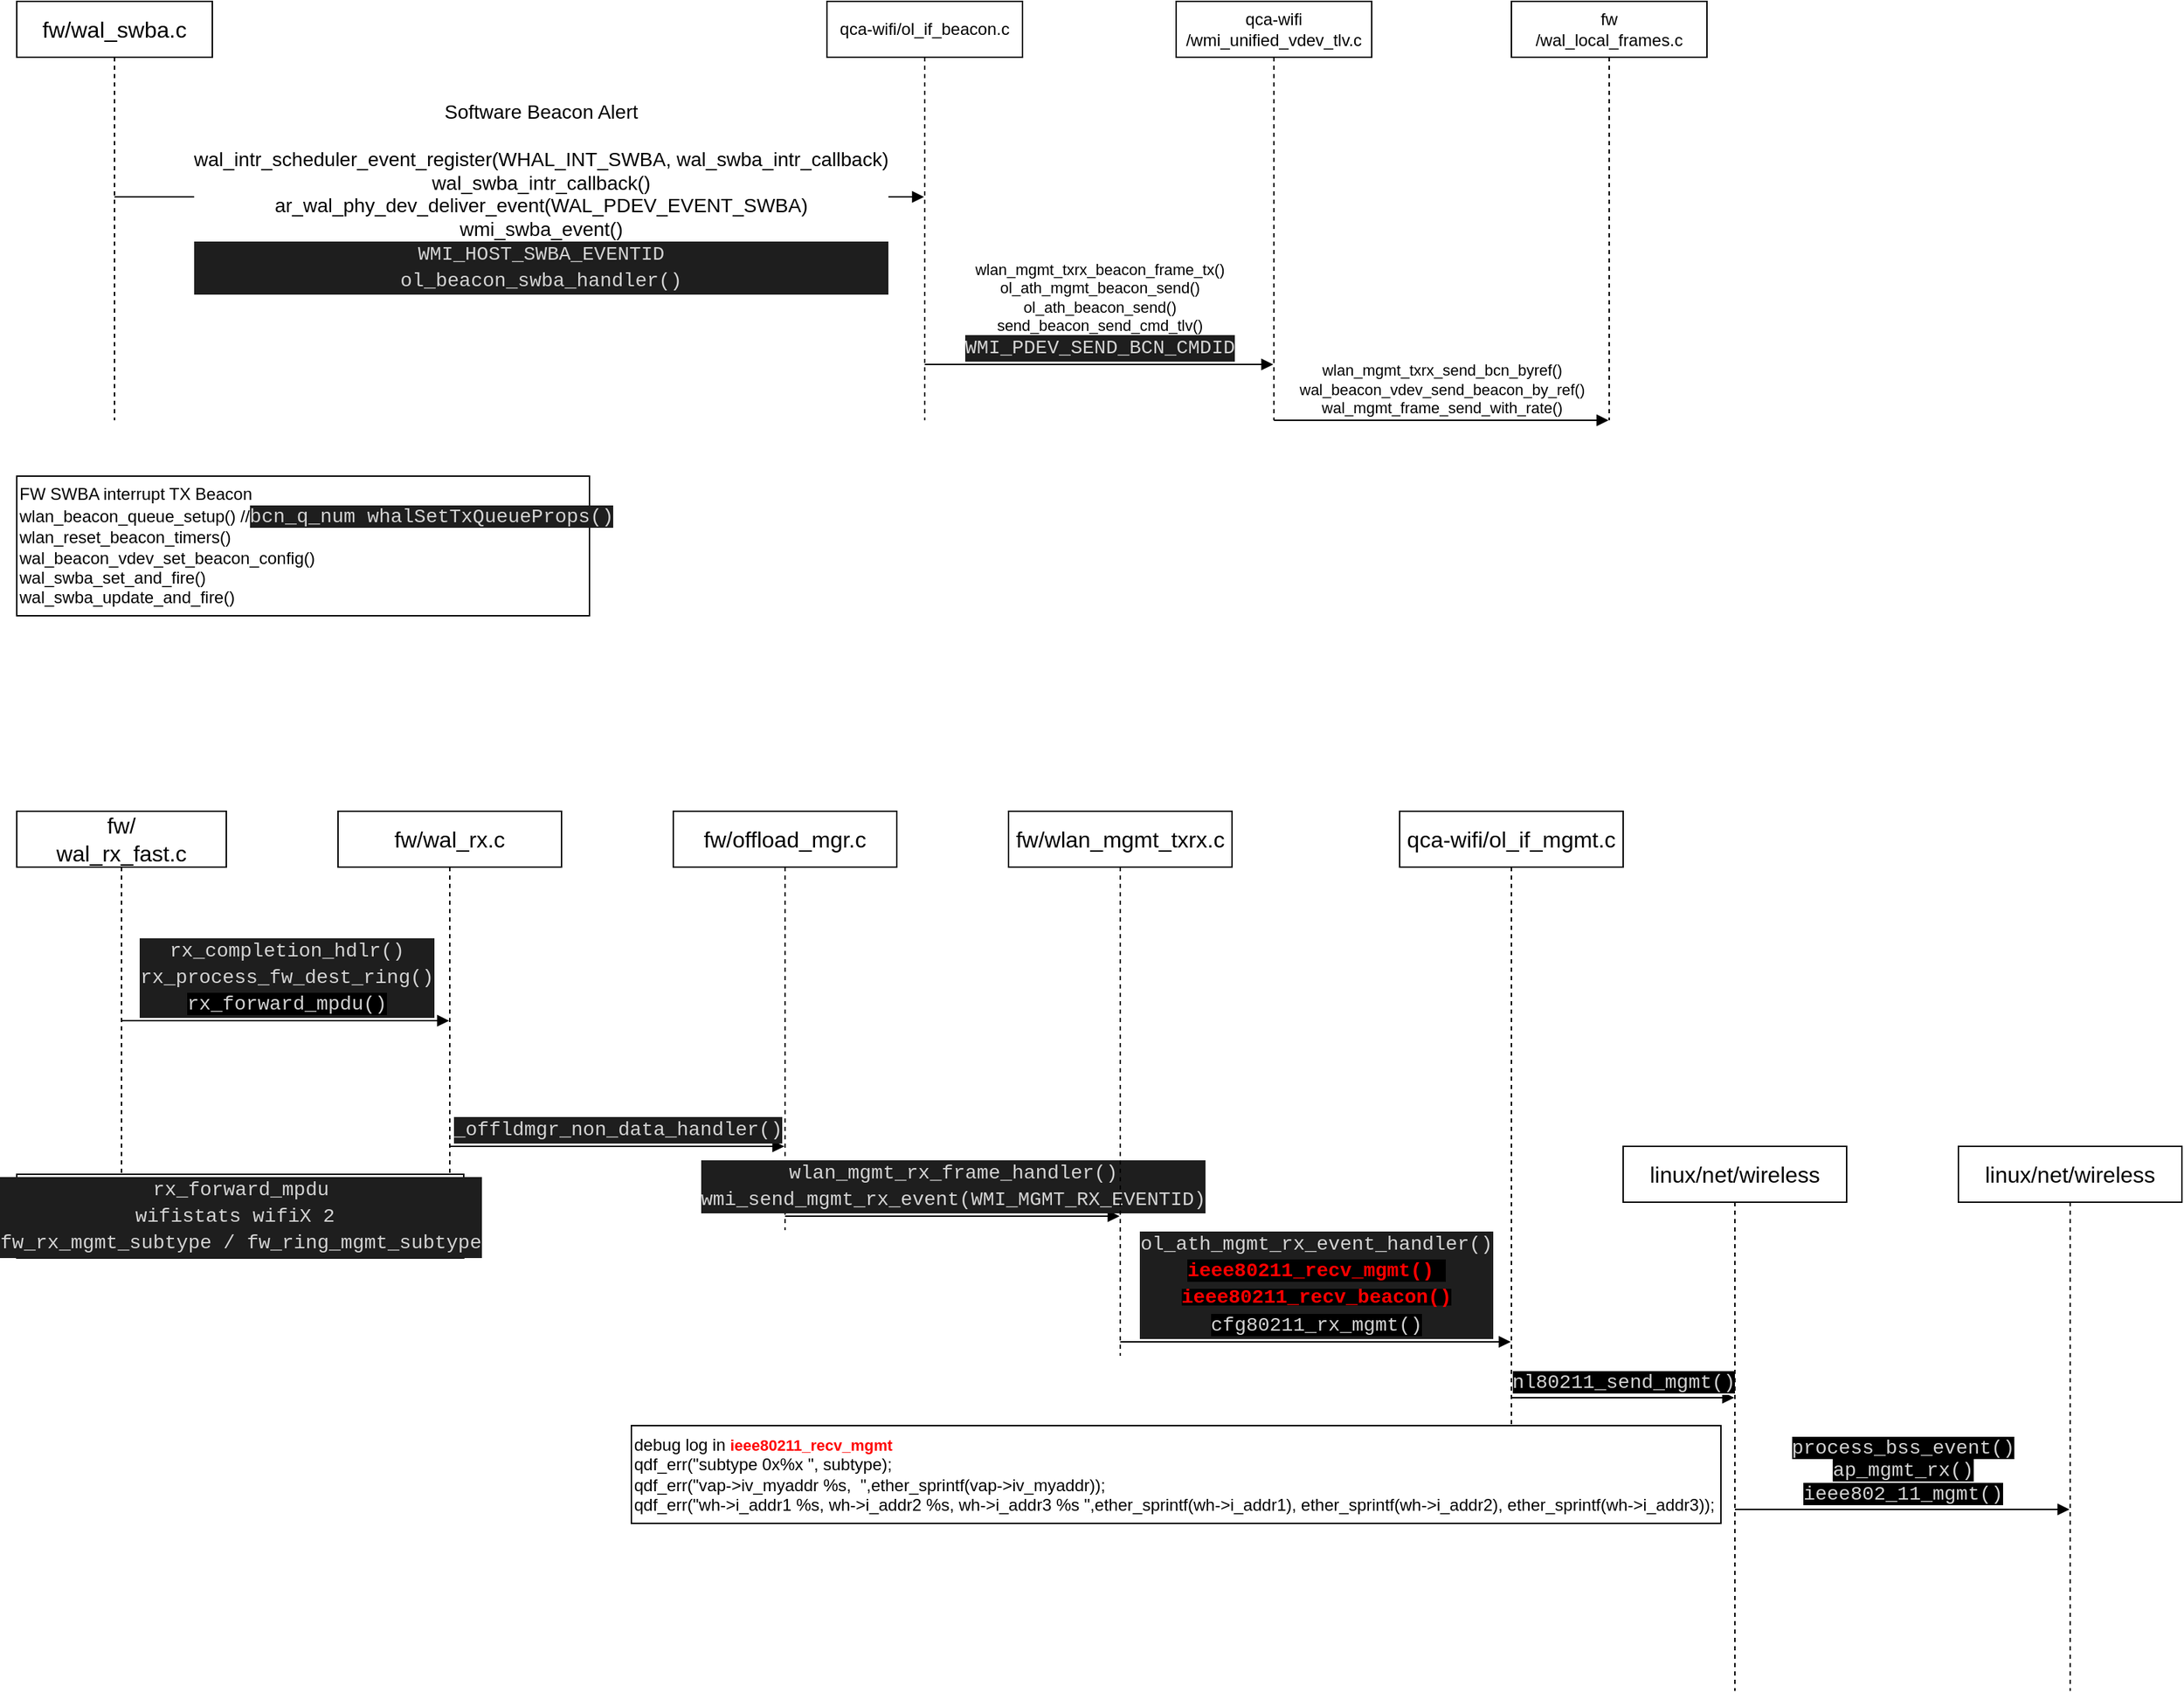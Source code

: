 <mxfile version="13.9.9" type="device"><diagram id="fvDDekEmbignOy4AMm00" name="Page-1"><mxGraphModel dx="3588" dy="1706" grid="1" gridSize="10" guides="1" tooltips="1" connect="1" arrows="1" fold="1" page="1" pageScale="1" pageWidth="850" pageHeight="1100" math="0" shadow="0"><root><mxCell id="0"/><mxCell id="1" parent="0"/><mxCell id="z63idPwG04g_SIN7Ef7k-56" value="&lt;font size=&quot;3&quot;&gt;fw/wal_swba.c&lt;/font&gt;" style="shape=umlLifeline;perimeter=lifelinePerimeter;whiteSpace=wrap;html=1;container=1;collapsible=0;recursiveResize=0;outlineConnect=0;" parent="1" vertex="1"><mxGeometry x="-2550" y="-1100" width="140" height="300" as="geometry"/></mxCell><mxCell id="z63idPwG04g_SIN7Ef7k-58" value="&lt;pre style=&quot;border: 0px ; margin-top: 0px ; margin-bottom: 0px&quot;&gt;&lt;br&gt;&lt;/pre&gt;&lt;pre style=&quot;border: 0px ; margin-top: 0px ; margin-bottom: 0px&quot;&gt;&lt;pre style=&quot;border: 0px ; margin-top: 0px ; margin-bottom: 0px&quot;&gt;&lt;/pre&gt;&lt;/pre&gt;" style="html=1;verticalAlign=bottom;endArrow=block;" parent="z63idPwG04g_SIN7Ef7k-56" target="z63idPwG04g_SIN7Ef7k-57" edge="1"><mxGeometry width="80" relative="1" as="geometry"><mxPoint x="70" y="140" as="sourcePoint"/><mxPoint x="150" y="140" as="targetPoint"/></mxGeometry></mxCell><mxCell id="z63idPwG04g_SIN7Ef7k-61" value="&lt;div style=&quot;font-size: 14px&quot;&gt;&lt;font style=&quot;font-size: 14px&quot;&gt;Software Beacon Alert&lt;/font&gt;&lt;/div&gt;&lt;div style=&quot;font-size: 14px&quot;&gt;&lt;br&gt;&lt;/div&gt;&lt;div style=&quot;font-size: 14px&quot;&gt;&lt;font style=&quot;font-size: 14px&quot;&gt;wal_intr_scheduler_event_register(WHAL_INT_SWBA, wal_swba_intr_callback)&lt;/font&gt;&lt;/div&gt;&lt;div style=&quot;font-size: 14px&quot;&gt;&lt;font style=&quot;font-size: 14px&quot;&gt;wal_swba_intr_callback()&lt;/font&gt;&lt;/div&gt;&lt;div style=&quot;font-size: 14px&quot;&gt;&lt;font style=&quot;font-size: 14px&quot;&gt;ar_wal_phy_dev_deliver_event(WAL_PDEV_EVENT_SWBA)&lt;/font&gt;&lt;/div&gt;&lt;div style=&quot;font-size: 14px&quot;&gt;&lt;font style=&quot;font-size: 14px&quot;&gt;wmi_swba_event()&lt;/font&gt;&lt;/div&gt;&lt;div style=&quot;font-size: 14px&quot;&gt;&lt;div style=&quot;color: rgb(212 , 212 , 212) ; background-color: rgb(30 , 30 , 30) ; font-family: &amp;#34;consolas&amp;#34; , &amp;#34;courier new&amp;#34; , monospace ; line-height: 19px&quot;&gt;&lt;font style=&quot;font-size: 14px&quot;&gt;WMI_HOST_SWBA_EVENTID&lt;/font&gt;&lt;/div&gt;&lt;/div&gt;&lt;div style=&quot;color: rgb(212 , 212 , 212) ; background-color: rgb(30 , 30 , 30) ; font-family: &amp;#34;consolas&amp;#34; , &amp;#34;courier new&amp;#34; , monospace ; line-height: 19px ; font-size: 14px&quot;&gt;&lt;div style=&quot;font-family: &amp;#34;consolas&amp;#34; , &amp;#34;courier new&amp;#34; , monospace ; line-height: 19px&quot;&gt;&lt;font style=&quot;font-size: 14px&quot;&gt;ol_beacon_swba_handler()&lt;/font&gt;&lt;/div&gt;&lt;/div&gt;" style="edgeLabel;html=1;align=center;verticalAlign=middle;resizable=0;points=[];" parent="z63idPwG04g_SIN7Ef7k-58" vertex="1" connectable="0"><mxGeometry x="0.198" y="-2" relative="1" as="geometry"><mxPoint x="-41.76" y="-2" as="offset"/></mxGeometry></mxCell><mxCell id="z63idPwG04g_SIN7Ef7k-57" value="&lt;span&gt;qca-wifi/ol_if_beacon.c&lt;/span&gt;" style="shape=umlLifeline;perimeter=lifelinePerimeter;whiteSpace=wrap;html=1;container=1;collapsible=0;recursiveResize=0;outlineConnect=0;" parent="1" vertex="1"><mxGeometry x="-1970" y="-1100" width="140" height="300" as="geometry"/></mxCell><mxCell id="bqaMospwDmnaHsVhfMYu-2" value="&lt;div&gt;wlan_mgmt_txrx_beacon_frame_tx()&lt;/div&gt;&lt;div&gt;ol_ath_mgmt_beacon_send()&lt;/div&gt;&lt;div&gt;ol_ath_beacon_send()&lt;/div&gt;&lt;div&gt;send_beacon_send_cmd_tlv()&lt;/div&gt;&lt;div&gt;&lt;div style=&quot;color: rgb(212 , 212 , 212) ; background-color: rgb(30 , 30 , 30) ; font-family: &amp;#34;consolas&amp;#34; , &amp;#34;courier new&amp;#34; , monospace ; font-size: 14px ; line-height: 19px&quot;&gt;WMI_PDEV_SEND_BCN_CMDID&lt;/div&gt;&lt;/div&gt;" style="html=1;verticalAlign=bottom;endArrow=block;" edge="1" parent="z63idPwG04g_SIN7Ef7k-57" target="bqaMospwDmnaHsVhfMYu-1"><mxGeometry width="80" relative="1" as="geometry"><mxPoint x="70" y="260" as="sourcePoint"/><mxPoint x="150" y="260" as="targetPoint"/></mxGeometry></mxCell><mxCell id="zVfUf4MWPzpa-qCESQ7n-8" value="&lt;font size=&quot;3&quot;&gt;fw/&lt;br&gt;wal_rx_fast.c&lt;/font&gt;" style="shape=umlLifeline;perimeter=lifelinePerimeter;whiteSpace=wrap;html=1;container=1;collapsible=0;recursiveResize=0;outlineConnect=0;" parent="1" vertex="1"><mxGeometry x="-2550" y="-520" width="150" height="300" as="geometry"/></mxCell><mxCell id="zVfUf4MWPzpa-qCESQ7n-11" value="&lt;span style=&quot;font-size: medium&quot;&gt;fw/&lt;/span&gt;&lt;span style=&quot;font-size: medium&quot;&gt;wal_rx.c&lt;/span&gt;" style="shape=umlLifeline;perimeter=lifelinePerimeter;whiteSpace=wrap;html=1;container=1;collapsible=0;recursiveResize=0;outlineConnect=0;" parent="1" vertex="1"><mxGeometry x="-2320" y="-520" width="160" height="300" as="geometry"/></mxCell><mxCell id="zVfUf4MWPzpa-qCESQ7n-14" value="&lt;div style=&quot;color: rgb(212 , 212 , 212) ; background-color: rgb(30 , 30 , 30) ; font-family: &amp;#34;consolas&amp;#34; , &amp;#34;courier new&amp;#34; , monospace ; font-size: 14px ; line-height: 19px&quot;&gt;_offldmgr_non_data_handler()&lt;/div&gt;" style="html=1;verticalAlign=bottom;endArrow=block;" parent="zVfUf4MWPzpa-qCESQ7n-11" target="zVfUf4MWPzpa-qCESQ7n-13" edge="1"><mxGeometry width="80" relative="1" as="geometry"><mxPoint x="80" y="240" as="sourcePoint"/><mxPoint x="160" y="240" as="targetPoint"/></mxGeometry></mxCell><mxCell id="zVfUf4MWPzpa-qCESQ7n-12" value="&lt;div style=&quot;color: rgb(212 , 212 , 212) ; background-color: rgb(30 , 30 , 30) ; font-family: &amp;#34;consolas&amp;#34; , &amp;#34;courier new&amp;#34; , monospace ; font-size: 14px ; line-height: 19px&quot;&gt;rx_completion_hdlr()&lt;/div&gt;&lt;div style=&quot;color: rgb(212 , 212 , 212) ; background-color: rgb(30 , 30 , 30) ; font-family: &amp;#34;consolas&amp;#34; , &amp;#34;courier new&amp;#34; , monospace ; font-size: 14px ; line-height: 19px&quot;&gt;&lt;div style=&quot;font-family: &amp;#34;consolas&amp;#34; , &amp;#34;courier new&amp;#34; , monospace ; line-height: 19px&quot;&gt;rx_process_fw_dest_ring()&lt;/div&gt;&lt;div style=&quot;font-family: &amp;#34;consolas&amp;#34; , &amp;#34;courier new&amp;#34; , monospace ; line-height: 19px&quot;&gt;&lt;span style=&quot;color: rgb(211 , 211 , 211) ; font-family: &amp;#34;consolas&amp;#34; , &amp;#34;bitstream vera sans mono&amp;#34; , &amp;#34;courier new&amp;#34; , &amp;#34;courier&amp;#34; , monospace ; text-align: left ; background-color: rgb(0 , 0 , 0)&quot;&gt;rx_forward_mpdu()&lt;/span&gt;&lt;br&gt;&lt;/div&gt;&lt;/div&gt;" style="html=1;verticalAlign=bottom;endArrow=block;" parent="1" source="zVfUf4MWPzpa-qCESQ7n-8" target="zVfUf4MWPzpa-qCESQ7n-11" edge="1"><mxGeometry width="80" relative="1" as="geometry"><mxPoint x="-2470" y="-360" as="sourcePoint"/><mxPoint x="-2390" y="-360" as="targetPoint"/></mxGeometry></mxCell><mxCell id="zVfUf4MWPzpa-qCESQ7n-13" value="&lt;span style=&quot;font-size: medium&quot;&gt;fw/&lt;/span&gt;&lt;span style=&quot;font-size: medium&quot;&gt;offload_mgr.c&lt;/span&gt;" style="shape=umlLifeline;perimeter=lifelinePerimeter;whiteSpace=wrap;html=1;container=1;collapsible=0;recursiveResize=0;outlineConnect=0;" parent="1" vertex="1"><mxGeometry x="-2080" y="-520" width="160" height="300" as="geometry"/></mxCell><mxCell id="zVfUf4MWPzpa-qCESQ7n-18" value="&lt;div style=&quot;color: rgb(212 , 212 , 212) ; background-color: rgb(30 , 30 , 30) ; font-family: &amp;#34;consolas&amp;#34; , &amp;#34;courier new&amp;#34; , monospace ; font-size: 14px ; line-height: 19px&quot;&gt;wlan_mgmt_rx_frame_handler()&lt;/div&gt;&lt;div style=&quot;color: rgb(212 , 212 , 212) ; background-color: rgb(30 , 30 , 30) ; font-family: &amp;#34;consolas&amp;#34; , &amp;#34;courier new&amp;#34; , monospace ; font-size: 14px ; line-height: 19px&quot;&gt;&lt;div style=&quot;line-height: 19px&quot;&gt;wmi_send_mgmt_rx_event(WMI_MGMT_RX_EVENTID)&lt;/div&gt;&lt;/div&gt;" style="html=1;verticalAlign=bottom;endArrow=block;" parent="zVfUf4MWPzpa-qCESQ7n-13" target="zVfUf4MWPzpa-qCESQ7n-15" edge="1"><mxGeometry width="80" relative="1" as="geometry"><mxPoint x="80" y="290" as="sourcePoint"/><mxPoint x="160" y="290" as="targetPoint"/></mxGeometry></mxCell><mxCell id="zVfUf4MWPzpa-qCESQ7n-15" value="&lt;span style=&quot;font-size: medium&quot;&gt;fw/&lt;/span&gt;&lt;span style=&quot;font-size: medium&quot;&gt;wlan_mgmt_txrx.c&lt;/span&gt;" style="shape=umlLifeline;perimeter=lifelinePerimeter;whiteSpace=wrap;html=1;container=1;collapsible=0;recursiveResize=0;outlineConnect=0;" parent="1" vertex="1"><mxGeometry x="-1840" y="-520" width="160" height="390" as="geometry"/></mxCell><mxCell id="zVfUf4MWPzpa-qCESQ7n-20" value="&lt;div style=&quot;color: rgb(212 , 212 , 212) ; background-color: rgb(30 , 30 , 30) ; font-family: &amp;#34;consolas&amp;#34; , &amp;#34;courier new&amp;#34; , monospace ; font-size: 14px ; line-height: 19px&quot;&gt;ol_ath_mgmt_rx_event_handler()&lt;/div&gt;&lt;div style=&quot;background-color: rgb(30 , 30 , 30) ; font-family: &amp;#34;consolas&amp;#34; , &amp;#34;courier new&amp;#34; , monospace ; font-size: 14px ; line-height: 19px&quot;&gt;&lt;span style=&quot;font-family: &amp;#34;consolas&amp;#34; , &amp;#34;bitstream vera sans mono&amp;#34; , &amp;#34;courier new&amp;#34; , &amp;#34;courier&amp;#34; , monospace ; text-align: left ; background-color: rgb(0 , 0 , 0)&quot;&gt;&lt;b&gt;&lt;font color=&quot;#ff0000&quot;&gt;ieee80211_recv_mgmt()&amp;nbsp;&lt;/font&gt;&lt;/b&gt;&lt;/span&gt;&lt;br&gt;&lt;/div&gt;&lt;div style=&quot;background-color: rgb(30 , 30 , 30) ; line-height: 19px&quot;&gt;&lt;span style=&quot;text-align: left ; background-color: rgb(0 , 0 , 0)&quot;&gt;&lt;font color=&quot;#ff0000&quot;&gt;&lt;font face=&quot;consolas, bitstream vera sans mono, courier new, courier, monospace&quot;&gt;&lt;span style=&quot;font-size: 14px&quot;&gt;&lt;b&gt;ieee80211_recv_beacon()&lt;/b&gt;&lt;/span&gt;&lt;/font&gt;&lt;br&gt;&lt;/font&gt;&lt;/span&gt;&lt;/div&gt;&lt;div style=&quot;color: rgb(212 , 212 , 212) ; background-color: rgb(30 , 30 , 30) ; font-family: &amp;#34;consolas&amp;#34; , &amp;#34;courier new&amp;#34; , monospace ; font-size: 14px ; line-height: 19px&quot;&gt;&lt;span style=&quot;color: rgb(211 , 211 , 211) ; font-family: &amp;#34;consolas&amp;#34; , &amp;#34;bitstream vera sans mono&amp;#34; , &amp;#34;courier new&amp;#34; , &amp;#34;courier&amp;#34; , monospace ; text-align: left ; background-color: rgb(0 , 0 , 0)&quot;&gt;cfg80211_rx_mgmt()&lt;/span&gt;&lt;span style=&quot;color: rgb(211 , 211 , 211) ; font-family: &amp;#34;consolas&amp;#34; , &amp;#34;bitstream vera sans mono&amp;#34; , &amp;#34;courier new&amp;#34; , &amp;#34;courier&amp;#34; , monospace ; text-align: left ; background-color: rgb(0 , 0 , 0)&quot;&gt;&lt;br&gt;&lt;/span&gt;&lt;/div&gt;" style="html=1;verticalAlign=bottom;endArrow=block;" parent="zVfUf4MWPzpa-qCESQ7n-15" target="zVfUf4MWPzpa-qCESQ7n-19" edge="1"><mxGeometry width="80" relative="1" as="geometry"><mxPoint x="80" y="380" as="sourcePoint"/><mxPoint x="160" y="380" as="targetPoint"/></mxGeometry></mxCell><mxCell id="zVfUf4MWPzpa-qCESQ7n-17" value="&lt;div style=&quot;color: rgb(212 , 212 , 212) ; background-color: rgb(30 , 30 , 30) ; font-family: &amp;#34;consolas&amp;#34; , &amp;#34;courier new&amp;#34; , monospace ; font-size: 14px ; line-height: 19px&quot;&gt;rx_forward_mpdu&lt;/div&gt;&lt;div style=&quot;color: rgb(212 , 212 , 212) ; background-color: rgb(30 , 30 , 30) ; font-family: &amp;#34;consolas&amp;#34; , &amp;#34;courier new&amp;#34; , monospace ; font-size: 14px ; line-height: 19px&quot;&gt;wifistats wifiX 2&amp;nbsp;&lt;/div&gt;&lt;div style=&quot;background-color: rgb(30 , 30 , 30) ; line-height: 19px&quot;&gt;&lt;font color=&quot;#d4d4d4&quot; face=&quot;Consolas, Courier New, monospace&quot;&gt;&lt;span style=&quot;font-size: 14px&quot;&gt;fw_rx_mgmt_subtype /&amp;nbsp;&lt;/span&gt;&lt;/font&gt;&lt;span style=&quot;color: rgb(212 , 212 , 212) ; font-family: &amp;#34;consolas&amp;#34; , &amp;#34;courier new&amp;#34; , monospace ; font-size: 14px&quot;&gt;fw_ring_mgmt_subtype&lt;/span&gt;&lt;/div&gt;" style="html=1;" parent="1" vertex="1"><mxGeometry x="-2550" y="-260" width="320" height="60" as="geometry"/></mxCell><mxCell id="zVfUf4MWPzpa-qCESQ7n-19" value="&lt;span style=&quot;font-size: medium&quot;&gt;qca-wifi/&lt;/span&gt;&lt;span style=&quot;font-size: medium&quot;&gt;ol_if_mgmt.c&lt;/span&gt;" style="shape=umlLifeline;perimeter=lifelinePerimeter;whiteSpace=wrap;html=1;container=1;collapsible=0;recursiveResize=0;outlineConnect=0;" parent="1" vertex="1"><mxGeometry x="-1560" y="-520" width="160" height="440" as="geometry"/></mxCell><mxCell id="zVfUf4MWPzpa-qCESQ7n-21" value="&lt;font size=&quot;3&quot;&gt;linux/net/wireless&lt;/font&gt;" style="shape=umlLifeline;perimeter=lifelinePerimeter;whiteSpace=wrap;html=1;container=1;collapsible=0;recursiveResize=0;outlineConnect=0;" parent="1" vertex="1"><mxGeometry x="-1400" y="-280" width="160" height="390" as="geometry"/></mxCell><mxCell id="zVfUf4MWPzpa-qCESQ7n-24" value="&lt;span style=&quot;color: rgb(211 , 211 , 211) ; font-family: &amp;#34;consolas&amp;#34; , &amp;#34;bitstream vera sans mono&amp;#34; , &amp;#34;courier new&amp;#34; , &amp;#34;courier&amp;#34; , monospace ; font-size: 14px ; text-align: left ; background-color: rgb(0 , 0 , 0)&quot;&gt;process_bss_event()&lt;br&gt;&lt;/span&gt;&lt;span style=&quot;color: rgb(211 , 211 , 211) ; font-family: &amp;#34;consolas&amp;#34; , &amp;#34;bitstream vera sans mono&amp;#34; , &amp;#34;courier new&amp;#34; , &amp;#34;courier&amp;#34; , monospace ; font-size: 14px ; text-align: left ; background-color: rgb(0 , 0 , 0)&quot;&gt;ap_mgmt_rx()&lt;br&gt;&lt;/span&gt;&lt;span style=&quot;color: rgb(211 , 211 , 211) ; font-family: &amp;#34;consolas&amp;#34; , &amp;#34;bitstream vera sans mono&amp;#34; , &amp;#34;courier new&amp;#34; , &amp;#34;courier&amp;#34; , monospace ; font-size: 14px ; text-align: left ; background-color: rgb(0 , 0 , 0)&quot;&gt;ieee802_11_mgmt()&lt;/span&gt;&lt;span style=&quot;color: rgb(211 , 211 , 211) ; font-family: &amp;#34;consolas&amp;#34; , &amp;#34;bitstream vera sans mono&amp;#34; , &amp;#34;courier new&amp;#34; , &amp;#34;courier&amp;#34; , monospace ; font-size: 14px ; text-align: left ; background-color: rgb(0 , 0 , 0)&quot;&gt;&lt;br&gt;&lt;/span&gt;" style="html=1;verticalAlign=bottom;endArrow=block;" parent="zVfUf4MWPzpa-qCESQ7n-21" target="zVfUf4MWPzpa-qCESQ7n-23" edge="1"><mxGeometry width="80" relative="1" as="geometry"><mxPoint x="80" y="260" as="sourcePoint"/><mxPoint x="160" y="260" as="targetPoint"/></mxGeometry></mxCell><mxCell id="zVfUf4MWPzpa-qCESQ7n-22" value="&lt;span style=&quot;color: rgb(211 , 211 , 211) ; font-family: &amp;#34;consolas&amp;#34; , &amp;#34;bitstream vera sans mono&amp;#34; , &amp;#34;courier new&amp;#34; , &amp;#34;courier&amp;#34; , monospace ; font-size: 14px ; text-align: left ; background-color: rgb(0 , 0 , 0)&quot;&gt;nl80211_send_mgmt()&lt;/span&gt;" style="html=1;verticalAlign=bottom;endArrow=block;" parent="1" target="zVfUf4MWPzpa-qCESQ7n-21" edge="1"><mxGeometry width="80" relative="1" as="geometry"><mxPoint x="-1480" y="-100" as="sourcePoint"/><mxPoint x="-1400" y="-100" as="targetPoint"/></mxGeometry></mxCell><mxCell id="zVfUf4MWPzpa-qCESQ7n-23" value="&lt;font size=&quot;3&quot;&gt;linux/net/wireless&lt;/font&gt;" style="shape=umlLifeline;perimeter=lifelinePerimeter;whiteSpace=wrap;html=1;container=1;collapsible=0;recursiveResize=0;outlineConnect=0;" parent="1" vertex="1"><mxGeometry x="-1160" y="-280" width="160" height="390" as="geometry"/></mxCell><mxCell id="zVfUf4MWPzpa-qCESQ7n-25" value="debug log in&amp;nbsp;&lt;b style=&quot;font-size: 11px ; text-align: center&quot;&gt;&lt;font color=&quot;#ff0000&quot;&gt;ieee80211_recv_mgmt&lt;/font&gt;&lt;/b&gt;&lt;br&gt;&lt;div&gt;qdf_err(&quot;subtype 0x%x &quot;, subtype);&lt;/div&gt;&lt;div&gt;qdf_err(&quot;vap-&amp;gt;iv_myaddr %s,&amp;nbsp; &quot;,ether_sprintf(vap-&amp;gt;iv_myaddr));&lt;/div&gt;&lt;div&gt;qdf_err(&quot;wh-&amp;gt;i_addr1 %s, wh-&amp;gt;i_addr2 %s, wh-&amp;gt;i_addr3 %s &quot;,ether_sprintf(wh-&amp;gt;i_addr1), ether_sprintf(wh-&amp;gt;i_addr2), ether_sprintf(wh-&amp;gt;i_addr3));&lt;/div&gt;" style="rounded=0;whiteSpace=wrap;html=1;align=left;" parent="1" vertex="1"><mxGeometry x="-2110" y="-80" width="780" height="70" as="geometry"/></mxCell><mxCell id="bqaMospwDmnaHsVhfMYu-1" value="qca-wifi&lt;br&gt;/wmi_unified_vdev_tlv.c" style="shape=umlLifeline;perimeter=lifelinePerimeter;whiteSpace=wrap;html=1;container=1;collapsible=0;recursiveResize=0;outlineConnect=0;" vertex="1" parent="1"><mxGeometry x="-1720" y="-1100" width="140" height="300" as="geometry"/></mxCell><mxCell id="bqaMospwDmnaHsVhfMYu-3" value="fw&lt;br&gt;/wal_local_frames.c" style="shape=umlLifeline;perimeter=lifelinePerimeter;whiteSpace=wrap;html=1;container=1;collapsible=0;recursiveResize=0;outlineConnect=0;" vertex="1" parent="1"><mxGeometry x="-1480" y="-1100" width="140" height="300" as="geometry"/></mxCell><mxCell id="bqaMospwDmnaHsVhfMYu-4" value="&lt;div&gt;wlan_mgmt_txrx_send_bcn_byref()&lt;/div&gt;&lt;div&gt;wal_beacon_vdev_send_beacon_by_ref()&lt;/div&gt;&lt;div&gt;wal_mgmt_frame_send_with_rate()&lt;/div&gt;" style="html=1;verticalAlign=bottom;endArrow=block;" edge="1" parent="1" target="bqaMospwDmnaHsVhfMYu-3"><mxGeometry width="80" relative="1" as="geometry"><mxPoint x="-1650" y="-800" as="sourcePoint"/><mxPoint x="-1470" y="-790" as="targetPoint"/></mxGeometry></mxCell><mxCell id="bqaMospwDmnaHsVhfMYu-5" value="FW SWBA interrupt TX Beacon&lt;br&gt;&lt;div&gt;wlan_beacon_queue_setup() //&lt;span style=&quot;background-color: rgb(30 , 30 , 30) ; color: rgb(212 , 212 , 212) ; font-family: &amp;quot;consolas&amp;quot; , &amp;quot;courier new&amp;quot; , monospace ; font-size: 14px&quot;&gt;bcn_q_num&amp;nbsp;&lt;/span&gt;&lt;span style=&quot;background-color: rgb(30 , 30 , 30) ; color: rgb(212 , 212 , 212) ; font-family: &amp;quot;consolas&amp;quot; , &amp;quot;courier new&amp;quot; , monospace ; font-size: 14px&quot;&gt;whalSetTxQueueProps()&lt;/span&gt;&lt;/div&gt;&lt;div&gt;wlan_reset_beacon_timers()&lt;/div&gt;&lt;div&gt;wal_beacon_vdev_set_beacon_config()&lt;/div&gt;&lt;div&gt;&lt;span&gt;&#9;&lt;/span&gt;wal_swba_set_and_fire()&lt;/div&gt;&lt;div&gt;&lt;span&gt;&#9;&lt;/span&gt;wal_swba_update_and_fire()&lt;/div&gt;" style="html=1;align=left;" vertex="1" parent="1"><mxGeometry x="-2550" y="-760" width="410" height="100" as="geometry"/></mxCell></root></mxGraphModel></diagram></mxfile>